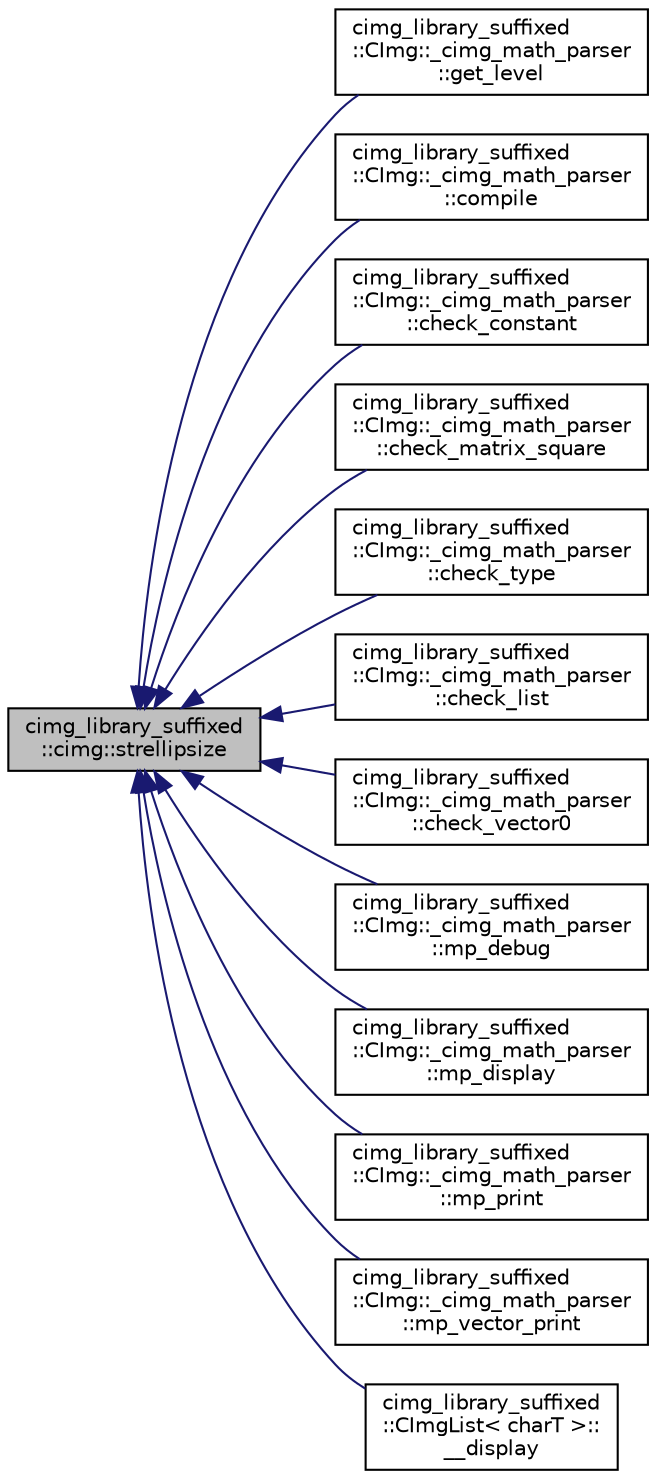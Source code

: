 digraph "cimg_library_suffixed::cimg::strellipsize"
{
  edge [fontname="Helvetica",fontsize="10",labelfontname="Helvetica",labelfontsize="10"];
  node [fontname="Helvetica",fontsize="10",shape=record];
  rankdir="LR";
  Node3908 [label="cimg_library_suffixed\l::cimg::strellipsize",height=0.2,width=0.4,color="black", fillcolor="grey75", style="filled", fontcolor="black"];
  Node3908 -> Node3909 [dir="back",color="midnightblue",fontsize="10",style="solid",fontname="Helvetica"];
  Node3909 [label="cimg_library_suffixed\l::CImg::_cimg_math_parser\l::get_level",height=0.2,width=0.4,color="black", fillcolor="white", style="filled",URL="$structcimg__library__suffixed_1_1_c_img_1_1__cimg__math__parser.html#aa74c7ba8d348cc412a488c81befae866"];
  Node3908 -> Node3910 [dir="back",color="midnightblue",fontsize="10",style="solid",fontname="Helvetica"];
  Node3910 [label="cimg_library_suffixed\l::CImg::_cimg_math_parser\l::compile",height=0.2,width=0.4,color="black", fillcolor="white", style="filled",URL="$structcimg__library__suffixed_1_1_c_img_1_1__cimg__math__parser.html#a318c44c5d1f4f0114355f37ace87a4ae"];
  Node3908 -> Node3911 [dir="back",color="midnightblue",fontsize="10",style="solid",fontname="Helvetica"];
  Node3911 [label="cimg_library_suffixed\l::CImg::_cimg_math_parser\l::check_constant",height=0.2,width=0.4,color="black", fillcolor="white", style="filled",URL="$structcimg__library__suffixed_1_1_c_img_1_1__cimg__math__parser.html#ab95626fc3c9df8e9bb3d182328372379"];
  Node3908 -> Node3912 [dir="back",color="midnightblue",fontsize="10",style="solid",fontname="Helvetica"];
  Node3912 [label="cimg_library_suffixed\l::CImg::_cimg_math_parser\l::check_matrix_square",height=0.2,width=0.4,color="black", fillcolor="white", style="filled",URL="$structcimg__library__suffixed_1_1_c_img_1_1__cimg__math__parser.html#a9eaf3a1d2c38a1a1b9275604320fc1cc"];
  Node3908 -> Node3913 [dir="back",color="midnightblue",fontsize="10",style="solid",fontname="Helvetica"];
  Node3913 [label="cimg_library_suffixed\l::CImg::_cimg_math_parser\l::check_type",height=0.2,width=0.4,color="black", fillcolor="white", style="filled",URL="$structcimg__library__suffixed_1_1_c_img_1_1__cimg__math__parser.html#ae5bd43fbdd9ff01b95538fd9958ea79f"];
  Node3908 -> Node3914 [dir="back",color="midnightblue",fontsize="10",style="solid",fontname="Helvetica"];
  Node3914 [label="cimg_library_suffixed\l::CImg::_cimg_math_parser\l::check_list",height=0.2,width=0.4,color="black", fillcolor="white", style="filled",URL="$structcimg__library__suffixed_1_1_c_img_1_1__cimg__math__parser.html#af19c9440058cbae77a2d7aafb576fb86"];
  Node3908 -> Node3915 [dir="back",color="midnightblue",fontsize="10",style="solid",fontname="Helvetica"];
  Node3915 [label="cimg_library_suffixed\l::CImg::_cimg_math_parser\l::check_vector0",height=0.2,width=0.4,color="black", fillcolor="white", style="filled",URL="$structcimg__library__suffixed_1_1_c_img_1_1__cimg__math__parser.html#adb9859b0bd33e7d69c94b50d407b7a9e"];
  Node3908 -> Node3916 [dir="back",color="midnightblue",fontsize="10",style="solid",fontname="Helvetica"];
  Node3916 [label="cimg_library_suffixed\l::CImg::_cimg_math_parser\l::mp_debug",height=0.2,width=0.4,color="black", fillcolor="white", style="filled",URL="$structcimg__library__suffixed_1_1_c_img_1_1__cimg__math__parser.html#a27d4090a1e0898e322c211b61b1c3d54"];
  Node3908 -> Node3917 [dir="back",color="midnightblue",fontsize="10",style="solid",fontname="Helvetica"];
  Node3917 [label="cimg_library_suffixed\l::CImg::_cimg_math_parser\l::mp_display",height=0.2,width=0.4,color="black", fillcolor="white", style="filled",URL="$structcimg__library__suffixed_1_1_c_img_1_1__cimg__math__parser.html#ad1a26d5e0bb46bb8e44f62103543fe67"];
  Node3908 -> Node3918 [dir="back",color="midnightblue",fontsize="10",style="solid",fontname="Helvetica"];
  Node3918 [label="cimg_library_suffixed\l::CImg::_cimg_math_parser\l::mp_print",height=0.2,width=0.4,color="black", fillcolor="white", style="filled",URL="$structcimg__library__suffixed_1_1_c_img_1_1__cimg__math__parser.html#aad0725b5cc325c823bb66b26c48fa253"];
  Node3908 -> Node3919 [dir="back",color="midnightblue",fontsize="10",style="solid",fontname="Helvetica"];
  Node3919 [label="cimg_library_suffixed\l::CImg::_cimg_math_parser\l::mp_vector_print",height=0.2,width=0.4,color="black", fillcolor="white", style="filled",URL="$structcimg__library__suffixed_1_1_c_img_1_1__cimg__math__parser.html#a223221c97f90a501165ccafad7d0121a"];
  Node3908 -> Node3920 [dir="back",color="midnightblue",fontsize="10",style="solid",fontname="Helvetica"];
  Node3920 [label="cimg_library_suffixed\l::CImgList\< charT \>::\l__display",height=0.2,width=0.4,color="black", fillcolor="white", style="filled",URL="$structcimg__library__suffixed_1_1_c_img_list.html#aeb6a521c8b09a85000e5f39a1dbbc1d0"];
}
